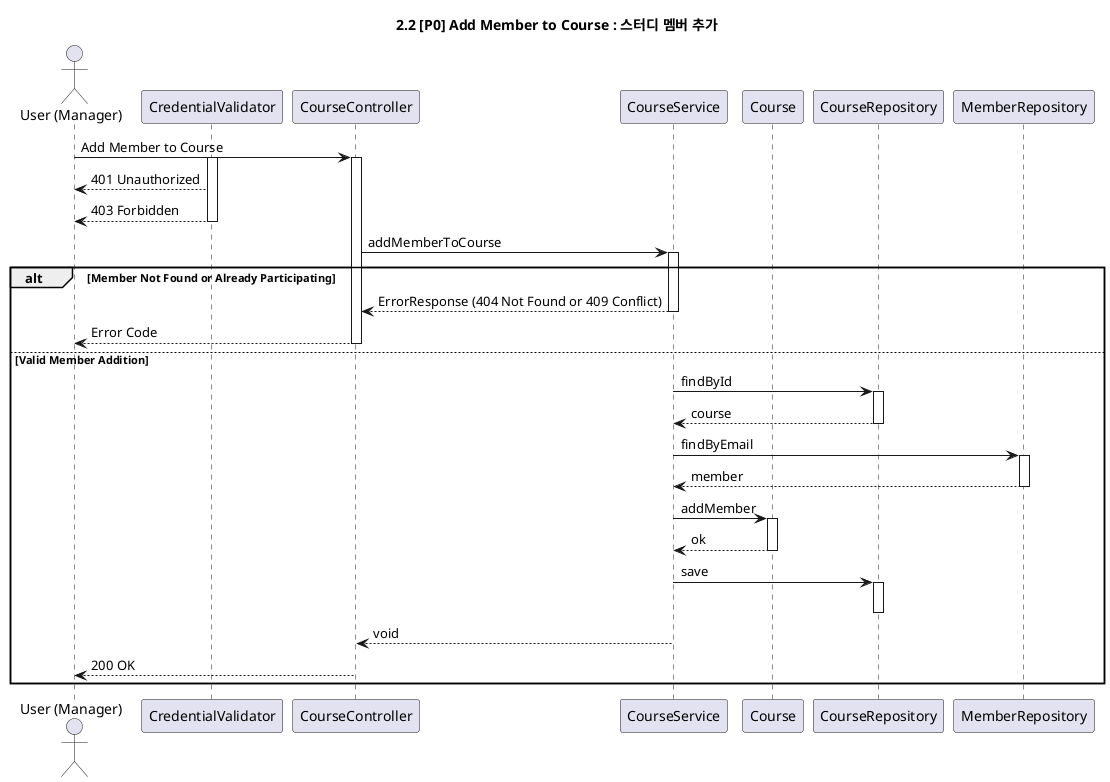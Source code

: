 @startuml

title 2.2 [P0] Add Member to Course : 스터디 멤버 추가

actor "User (Manager)" as User
participant "CredentialValidator" as Validator
participant "CourseController" as Controller
participant "CourseService" as AppService
participant "Course" as CourseDomain
participant "CourseRepository" as CourseRepo
participant "MemberRepository" as MemberRepo

User -> Controller: Add Member to Course
activate Validator
activate Controller
Validator --> User: 401 Unauthorized
Validator --> User: 403 Forbidden
deactivate Validator

Controller -> AppService: addMemberToCourse
activate AppService
alt Member Not Found or Already Participating
    AppService --> Controller: ErrorResponse (404 Not Found or 409 Conflict)
    deactivate AppService
    Controller --> User: Error Code
    deactivate Controller
else Valid Member Addition

AppService -> CourseRepo: findById
activate CourseRepo
CourseRepo --> AppService: course
deactivate CourseRepo

AppService -> MemberRepo: findByEmail
activate MemberRepo
MemberRepo --> AppService: member
deactivate MemberRepo

AppService -> CourseDomain: addMember
activate CourseDomain
CourseDomain --> AppService : ok
deactivate CourseDomain

AppService -> CourseRepo: save
activate CourseRepo
deactivate CourseRepo

AppService --> Controller: void
deactivate AppService

Controller --> User: 200 OK
deactivate Controller

end

@enduml